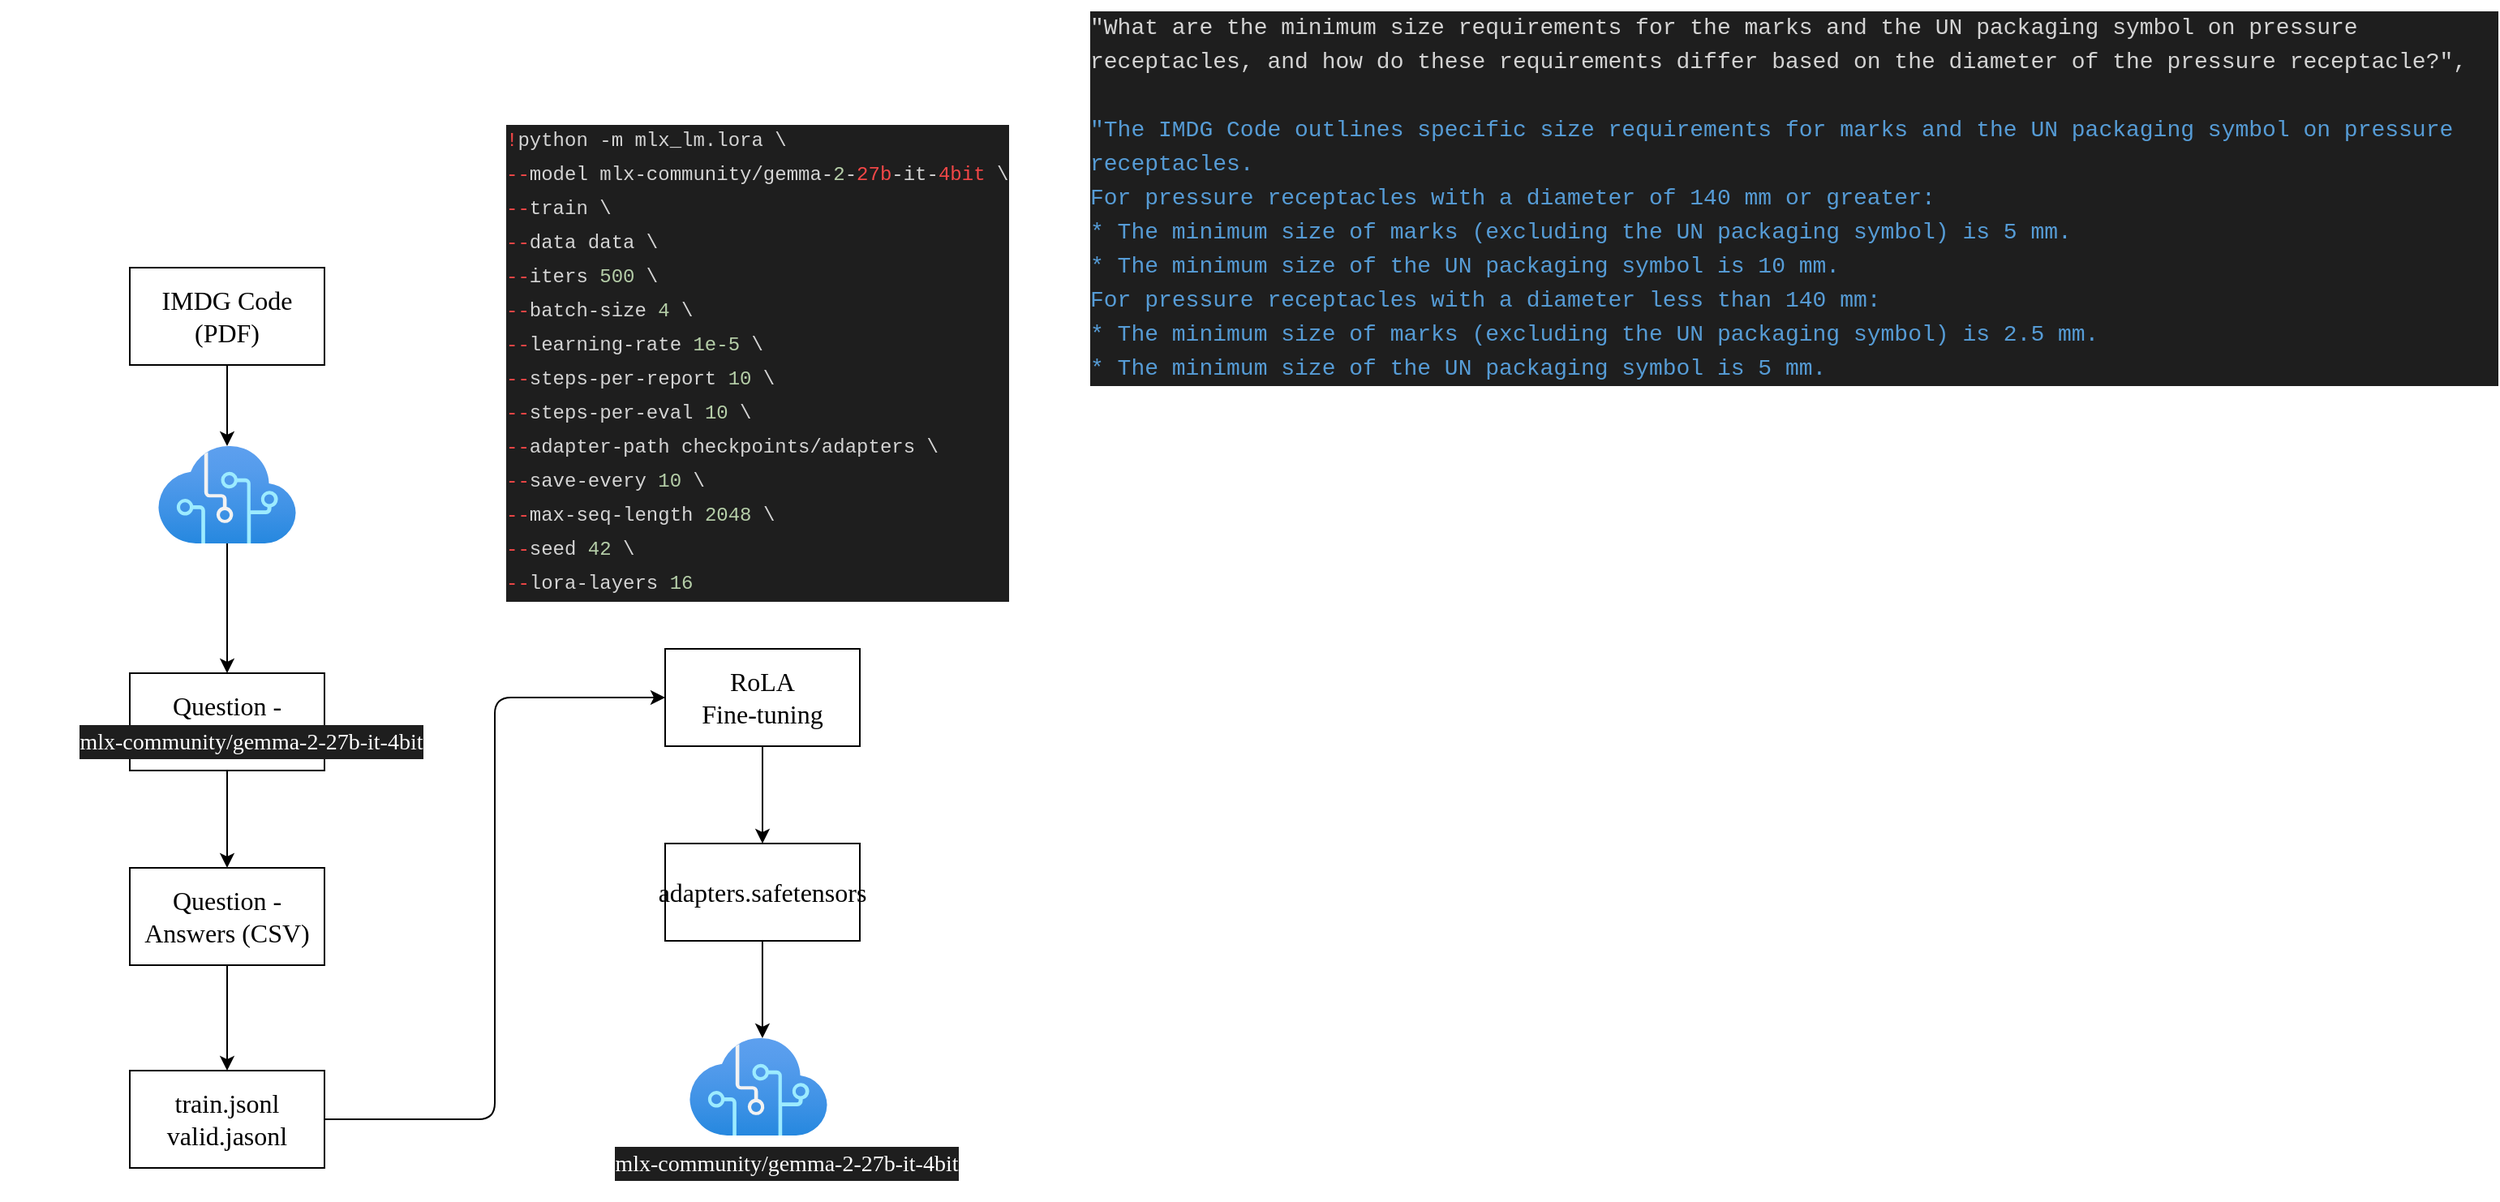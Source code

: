 <mxfile>
    <diagram id="z1rad_NkXqNnStKqBakh" name="Page-1">
        <mxGraphModel dx="1182" dy="935" grid="1" gridSize="10" guides="1" tooltips="1" connect="1" arrows="1" fold="1" page="1" pageScale="1" pageWidth="1600" pageHeight="900" math="0" shadow="0">
            <root>
                <mxCell id="0"/>
                <mxCell id="1" parent="0"/>
                <mxCell id="12" style="edgeStyle=orthogonalEdgeStyle;html=1;fontSize=16;" parent="1" source="2" target="9" edge="1">
                    <mxGeometry relative="1" as="geometry"/>
                </mxCell>
                <mxCell id="2" value="&lt;font style=&quot;font-size: 16px;&quot;&gt;RoLA&lt;br&gt;Fine-tuning&lt;br&gt;&lt;/font&gt;" style="rounded=0;whiteSpace=wrap;html=1;fontFamily=freesentation;" parent="1" vertex="1">
                    <mxGeometry x="410" y="470" width="120" height="60" as="geometry"/>
                </mxCell>
                <mxCell id="5" style="edgeStyle=none;html=1;fontSize=16;" parent="1" source="3" target="16" edge="1">
                    <mxGeometry relative="1" as="geometry">
                        <mxPoint x="-120" y="335" as="targetPoint"/>
                    </mxGeometry>
                </mxCell>
                <mxCell id="3" value="&lt;font style=&quot;font-size: 16px;&quot;&gt;IMDG Code&lt;br&gt;(PDF)&lt;br&gt;&lt;/font&gt;" style="rounded=0;whiteSpace=wrap;html=1;fontFamily=freesentation;" parent="1" vertex="1">
                    <mxGeometry x="80" y="235" width="120" height="60" as="geometry"/>
                </mxCell>
                <mxCell id="7" style="edgeStyle=none;html=1;fontSize=16;" parent="1" source="4" target="6" edge="1">
                    <mxGeometry relative="1" as="geometry"/>
                </mxCell>
                <mxCell id="4" value="&lt;span style=&quot;font-size: 16px;&quot;&gt;Question - Answers (CSV)&lt;/span&gt;" style="rounded=0;whiteSpace=wrap;html=1;fontFamily=freesentation;" parent="1" vertex="1">
                    <mxGeometry x="80" y="485" width="120" height="60" as="geometry"/>
                </mxCell>
                <mxCell id="11" style="edgeStyle=orthogonalEdgeStyle;html=1;entryX=0.5;entryY=0;entryDx=0;entryDy=0;fontSize=16;" parent="1" source="6" target="22" edge="1">
                    <mxGeometry relative="1" as="geometry"/>
                </mxCell>
                <mxCell id="6" value="&lt;span style=&quot;font-size: 16px;&quot;&gt;Question - Answers (CSV)&lt;/span&gt;" style="rounded=0;whiteSpace=wrap;html=1;fontFamily=freesentation;" parent="1" vertex="1">
                    <mxGeometry x="80" y="605" width="120" height="60" as="geometry"/>
                </mxCell>
                <mxCell id="8" value="" style="aspect=fixed;html=1;points=[];align=center;image;fontSize=12;image=img/lib/azure2/ai_machine_learning/Cognitive_Services.svg;" parent="1" vertex="1">
                    <mxGeometry x="425" y="710" width="85" height="60" as="geometry"/>
                </mxCell>
                <mxCell id="14" style="edgeStyle=orthogonalEdgeStyle;html=1;entryX=0.529;entryY=0;entryDx=0;entryDy=0;entryPerimeter=0;fontSize=16;" parent="1" source="9" target="8" edge="1">
                    <mxGeometry relative="1" as="geometry"/>
                </mxCell>
                <mxCell id="9" value="&lt;font style=&quot;font-size: 16px;&quot;&gt;adapters.safetensors&lt;br&gt;&lt;/font&gt;" style="rounded=0;whiteSpace=wrap;html=1;fontFamily=freesentation;" parent="1" vertex="1">
                    <mxGeometry x="410" y="590" width="120" height="60" as="geometry"/>
                </mxCell>
                <mxCell id="15" value="&lt;div style=&quot;background-color: rgb(30, 30, 30); font-weight: normal; font-size: 14px; line-height: 21px;&quot;&gt;&lt;div style=&quot;&quot;&gt;&lt;font face=&quot;freesentation&quot; style=&quot;&quot; color=&quot;#ffffff&quot;&gt;mlx-community/gemma-2-27b-it-4bit&lt;/font&gt;&lt;/div&gt;&lt;/div&gt;" style="text;whiteSpace=wrap;html=1;fontSize=16;align=center;" parent="1" vertex="1">
                    <mxGeometry x="330" y="770" width="310" height="40" as="geometry"/>
                </mxCell>
                <mxCell id="18" style="edgeStyle=orthogonalEdgeStyle;html=1;entryX=0.5;entryY=0;entryDx=0;entryDy=0;fontFamily=freesentation;fontSize=16;fontColor=#FFFFFF;" parent="1" source="16" target="4" edge="1">
                    <mxGeometry relative="1" as="geometry"/>
                </mxCell>
                <mxCell id="16" value="" style="aspect=fixed;html=1;points=[];align=center;image;fontSize=12;image=img/lib/azure2/ai_machine_learning/Cognitive_Services.svg;" parent="1" vertex="1">
                    <mxGeometry x="97.5" y="345" width="85" height="60" as="geometry"/>
                </mxCell>
                <mxCell id="17" value="&lt;div style=&quot;background-color: rgb(30, 30, 30); font-weight: normal; font-size: 14px; line-height: 21px;&quot;&gt;&lt;div style=&quot;&quot;&gt;&lt;font face=&quot;freesentation&quot; style=&quot;&quot; color=&quot;#ffffff&quot;&gt;mlx-community/gemma-2-27b-it-4bit&lt;/font&gt;&lt;/div&gt;&lt;/div&gt;" style="text;whiteSpace=wrap;html=1;fontSize=16;align=center;" parent="1" vertex="1">
                    <mxGeometry y="510" width="310" height="40" as="geometry"/>
                </mxCell>
                <mxCell id="19" value="&lt;div style=&quot;color: rgb(212, 212, 212); background-color: rgb(30, 30, 30); font-family: Menlo, Monaco, &amp;quot;Courier New&amp;quot;, monospace; font-weight: normal; font-size: 14px; line-height: 21px;&quot;&gt;&lt;div&gt;&lt;span style=&quot;color: #d4d4d4;&quot;&gt;&quot;What are the minimum size requirements for the marks and the UN packaging symbol on pressure receptacles, and how do these requirements differ based on the diameter of the pressure receptacle?&quot;,&lt;/span&gt;&lt;/div&gt;&lt;div&gt;&lt;span style=&quot;color: #569cd6;&quot;&gt;&lt;br&gt;&lt;/span&gt;&lt;/div&gt;&lt;div&gt;&lt;span style=&quot;color: #569cd6;&quot;&gt;&quot;The IMDG Code outlines specific size requirements for marks and the UN packaging symbol on pressure receptacles.&lt;/span&gt;&lt;/div&gt;&lt;div&gt;&lt;span style=&quot;color: #569cd6;&quot;&gt;For pressure receptacles with a diameter of 140 mm or greater:&lt;/span&gt;&lt;/div&gt;&lt;div&gt;&lt;span style=&quot;color: #569cd6;&quot;&gt;* The minimum size of marks (excluding the UN packaging symbol) is 5 mm.&lt;/span&gt;&lt;/div&gt;&lt;div&gt;&lt;span style=&quot;color: #569cd6;&quot;&gt;* The minimum size of the UN packaging symbol is 10 mm.&lt;/span&gt;&lt;/div&gt;&lt;div&gt;&lt;span style=&quot;color: #569cd6;&quot;&gt;For pressure receptacles with a diameter less than 140 mm:&lt;/span&gt;&lt;/div&gt;&lt;div&gt;&lt;span style=&quot;color: #569cd6;&quot;&gt;* The minimum size of marks (excluding the UN packaging symbol) is 2.5 mm.&lt;/span&gt;&lt;/div&gt;&lt;div&gt;&lt;span style=&quot;color: #569cd6;&quot;&gt;* The minimum size of the UN packaging symbol is 5 mm.&lt;/span&gt;&lt;/div&gt;&lt;/div&gt;" style="text;whiteSpace=wrap;html=1;fontSize=16;fontFamily=freesentation;fontColor=#FFFFFF;" parent="1" vertex="1">
                    <mxGeometry x="670" y="70" width="870" height="250" as="geometry"/>
                </mxCell>
                <mxCell id="21" value="&lt;div style=&quot;color: rgb(212, 212, 212); background-color: rgb(30, 30, 30); font-family: Menlo, Monaco, &amp;quot;Courier New&amp;quot;, monospace; font-weight: normal; font-size: 12px; line-height: 21px;&quot;&gt;&lt;div style=&quot;font-size: 12px;&quot;&gt;&lt;span style=&quot;color: rgb(244, 71, 71); font-size: 12px;&quot;&gt;!&lt;/span&gt;&lt;span style=&quot;color: rgb(212, 212, 212); font-size: 12px;&quot;&gt;python -m mlx_lm.lora \&lt;/span&gt;&lt;/div&gt;&lt;div style=&quot;font-size: 12px;&quot;&gt;&lt;span style=&quot;color: rgb(212, 212, 212); font-size: 12px;&quot;&gt;    &lt;/span&gt;&lt;span style=&quot;color: rgb(244, 71, 71); font-size: 12px;&quot;&gt;--&lt;/span&gt;&lt;span style=&quot;color: rgb(212, 212, 212); font-size: 12px;&quot;&gt;model mlx-community/gemma-&lt;/span&gt;&lt;span style=&quot;color: rgb(181, 206, 168); font-size: 12px;&quot;&gt;2&lt;/span&gt;&lt;span style=&quot;color: rgb(212, 212, 212); font-size: 12px;&quot;&gt;-&lt;/span&gt;&lt;span style=&quot;color: rgb(244, 71, 71); font-size: 12px;&quot;&gt;27b&lt;/span&gt;&lt;span style=&quot;color: rgb(212, 212, 212); font-size: 12px;&quot;&gt;-it-&lt;/span&gt;&lt;span style=&quot;color: rgb(244, 71, 71); font-size: 12px;&quot;&gt;4bit&lt;/span&gt;&lt;span style=&quot;color: rgb(212, 212, 212); font-size: 12px;&quot;&gt; \&lt;/span&gt;&lt;/div&gt;&lt;div style=&quot;font-size: 12px;&quot;&gt;&lt;span style=&quot;color: rgb(212, 212, 212); font-size: 12px;&quot;&gt;    &lt;/span&gt;&lt;span style=&quot;color: rgb(244, 71, 71); font-size: 12px;&quot;&gt;--&lt;/span&gt;&lt;span style=&quot;color: rgb(212, 212, 212); font-size: 12px;&quot;&gt;train \&lt;/span&gt;&lt;/div&gt;&lt;div style=&quot;font-size: 12px;&quot;&gt;&lt;span style=&quot;color: rgb(212, 212, 212); font-size: 12px;&quot;&gt;    &lt;/span&gt;&lt;span style=&quot;color: rgb(244, 71, 71); font-size: 12px;&quot;&gt;--&lt;/span&gt;&lt;span style=&quot;color: rgb(212, 212, 212); font-size: 12px;&quot;&gt;data data \&lt;/span&gt;&lt;/div&gt;&lt;div style=&quot;font-size: 12px;&quot;&gt;&lt;span style=&quot;color: rgb(212, 212, 212); font-size: 12px;&quot;&gt;    &lt;/span&gt;&lt;span style=&quot;color: rgb(244, 71, 71); font-size: 12px;&quot;&gt;--&lt;/span&gt;&lt;span style=&quot;color: rgb(212, 212, 212); font-size: 12px;&quot;&gt;iters &lt;/span&gt;&lt;span style=&quot;color: rgb(181, 206, 168); font-size: 12px;&quot;&gt;500&lt;/span&gt;&lt;span style=&quot;color: rgb(212, 212, 212); font-size: 12px;&quot;&gt; \&lt;/span&gt;&lt;/div&gt;&lt;div style=&quot;font-size: 12px;&quot;&gt;&lt;span style=&quot;color: rgb(212, 212, 212); font-size: 12px;&quot;&gt;    &lt;/span&gt;&lt;span style=&quot;color: rgb(244, 71, 71); font-size: 12px;&quot;&gt;--&lt;/span&gt;&lt;span style=&quot;color: rgb(212, 212, 212); font-size: 12px;&quot;&gt;batch-size &lt;/span&gt;&lt;span style=&quot;color: rgb(181, 206, 168); font-size: 12px;&quot;&gt;4&lt;/span&gt;&lt;span style=&quot;color: rgb(212, 212, 212); font-size: 12px;&quot;&gt; \&lt;/span&gt;&lt;/div&gt;&lt;div style=&quot;font-size: 12px;&quot;&gt;&lt;span style=&quot;color: rgb(212, 212, 212); font-size: 12px;&quot;&gt;    &lt;/span&gt;&lt;span style=&quot;color: rgb(244, 71, 71); font-size: 12px;&quot;&gt;--&lt;/span&gt;&lt;span style=&quot;color: rgb(212, 212, 212); font-size: 12px;&quot;&gt;learning-rate &lt;/span&gt;&lt;span style=&quot;color: rgb(181, 206, 168); font-size: 12px;&quot;&gt;1e-5&lt;/span&gt;&lt;span style=&quot;color: rgb(212, 212, 212); font-size: 12px;&quot;&gt; \&lt;/span&gt;&lt;/div&gt;&lt;div style=&quot;font-size: 12px;&quot;&gt;&lt;span style=&quot;color: rgb(212, 212, 212); font-size: 12px;&quot;&gt;    &lt;/span&gt;&lt;span style=&quot;color: rgb(244, 71, 71); font-size: 12px;&quot;&gt;--&lt;/span&gt;&lt;span style=&quot;color: rgb(212, 212, 212); font-size: 12px;&quot;&gt;steps-per-report &lt;/span&gt;&lt;span style=&quot;color: rgb(181, 206, 168); font-size: 12px;&quot;&gt;10&lt;/span&gt;&lt;span style=&quot;color: rgb(212, 212, 212); font-size: 12px;&quot;&gt; \&lt;/span&gt;&lt;/div&gt;&lt;div style=&quot;font-size: 12px;&quot;&gt;&lt;span style=&quot;color: rgb(212, 212, 212); font-size: 12px;&quot;&gt;    &lt;/span&gt;&lt;span style=&quot;color: rgb(244, 71, 71); font-size: 12px;&quot;&gt;--&lt;/span&gt;&lt;span style=&quot;color: rgb(212, 212, 212); font-size: 12px;&quot;&gt;steps-per-eval &lt;/span&gt;&lt;span style=&quot;color: rgb(181, 206, 168); font-size: 12px;&quot;&gt;10&lt;/span&gt;&lt;span style=&quot;color: rgb(212, 212, 212); font-size: 12px;&quot;&gt; \&lt;/span&gt;&lt;/div&gt;&lt;div style=&quot;font-size: 12px;&quot;&gt;&lt;span style=&quot;color: rgb(212, 212, 212); font-size: 12px;&quot;&gt;    &lt;/span&gt;&lt;span style=&quot;color: rgb(244, 71, 71); font-size: 12px;&quot;&gt;--&lt;/span&gt;&lt;span style=&quot;color: rgb(212, 212, 212); font-size: 12px;&quot;&gt;adapter-path checkpoints/adapters \&lt;/span&gt;&lt;/div&gt;&lt;div style=&quot;font-size: 12px;&quot;&gt;&lt;span style=&quot;color: rgb(212, 212, 212); font-size: 12px;&quot;&gt;    &lt;/span&gt;&lt;span style=&quot;color: rgb(244, 71, 71); font-size: 12px;&quot;&gt;--&lt;/span&gt;&lt;span style=&quot;color: rgb(212, 212, 212); font-size: 12px;&quot;&gt;save-every &lt;/span&gt;&lt;span style=&quot;color: rgb(181, 206, 168); font-size: 12px;&quot;&gt;10&lt;/span&gt;&lt;span style=&quot;color: rgb(212, 212, 212); font-size: 12px;&quot;&gt; \&lt;/span&gt;&lt;/div&gt;&lt;div style=&quot;font-size: 12px;&quot;&gt;&lt;span style=&quot;color: rgb(212, 212, 212); font-size: 12px;&quot;&gt;    &lt;/span&gt;&lt;span style=&quot;color: rgb(244, 71, 71); font-size: 12px;&quot;&gt;--&lt;/span&gt;&lt;span style=&quot;color: rgb(212, 212, 212); font-size: 12px;&quot;&gt;max-seq-length &lt;/span&gt;&lt;span style=&quot;color: rgb(181, 206, 168); font-size: 12px;&quot;&gt;2048&lt;/span&gt;&lt;span style=&quot;color: rgb(212, 212, 212); font-size: 12px;&quot;&gt; \&lt;/span&gt;&lt;/div&gt;&lt;div style=&quot;font-size: 12px;&quot;&gt;&lt;span style=&quot;color: rgb(212, 212, 212); font-size: 12px;&quot;&gt;    &lt;/span&gt;&lt;span style=&quot;color: rgb(244, 71, 71); font-size: 12px;&quot;&gt;--&lt;/span&gt;&lt;span style=&quot;color: rgb(212, 212, 212); font-size: 12px;&quot;&gt;seed &lt;/span&gt;&lt;span style=&quot;color: rgb(181, 206, 168); font-size: 12px;&quot;&gt;42&lt;/span&gt;&lt;span style=&quot;color: rgb(212, 212, 212); font-size: 12px;&quot;&gt; \&lt;/span&gt;&lt;/div&gt;&lt;div style=&quot;font-size: 12px;&quot;&gt;&lt;span style=&quot;color: rgb(212, 212, 212); font-size: 12px;&quot;&gt;    &lt;/span&gt;&lt;span style=&quot;color: rgb(244, 71, 71); font-size: 12px;&quot;&gt;--&lt;/span&gt;&lt;span style=&quot;color: rgb(212, 212, 212); font-size: 12px;&quot;&gt;lora-layers &lt;/span&gt;&lt;span style=&quot;color: rgb(181, 206, 168); font-size: 12px;&quot;&gt;16&lt;/span&gt;&lt;/div&gt;&lt;/div&gt;" style="text;whiteSpace=wrap;html=1;fontSize=12;fontFamily=freesentation;fontColor=#FFFFFF;" parent="1" vertex="1">
                    <mxGeometry x="310" y="140" width="330" height="310" as="geometry"/>
                </mxCell>
                <mxCell id="23" style="edgeStyle=orthogonalEdgeStyle;html=1;entryX=0;entryY=0.5;entryDx=0;entryDy=0;" edge="1" parent="1" source="22" target="2">
                    <mxGeometry relative="1" as="geometry"/>
                </mxCell>
                <mxCell id="22" value="&lt;span style=&quot;font-size: 16px;&quot;&gt;train.jsonl&lt;br&gt;valid.jasonl&lt;br&gt;&lt;/span&gt;" style="rounded=0;whiteSpace=wrap;html=1;fontFamily=freesentation;" vertex="1" parent="1">
                    <mxGeometry x="80" y="730" width="120" height="60" as="geometry"/>
                </mxCell>
            </root>
        </mxGraphModel>
    </diagram>
</mxfile>